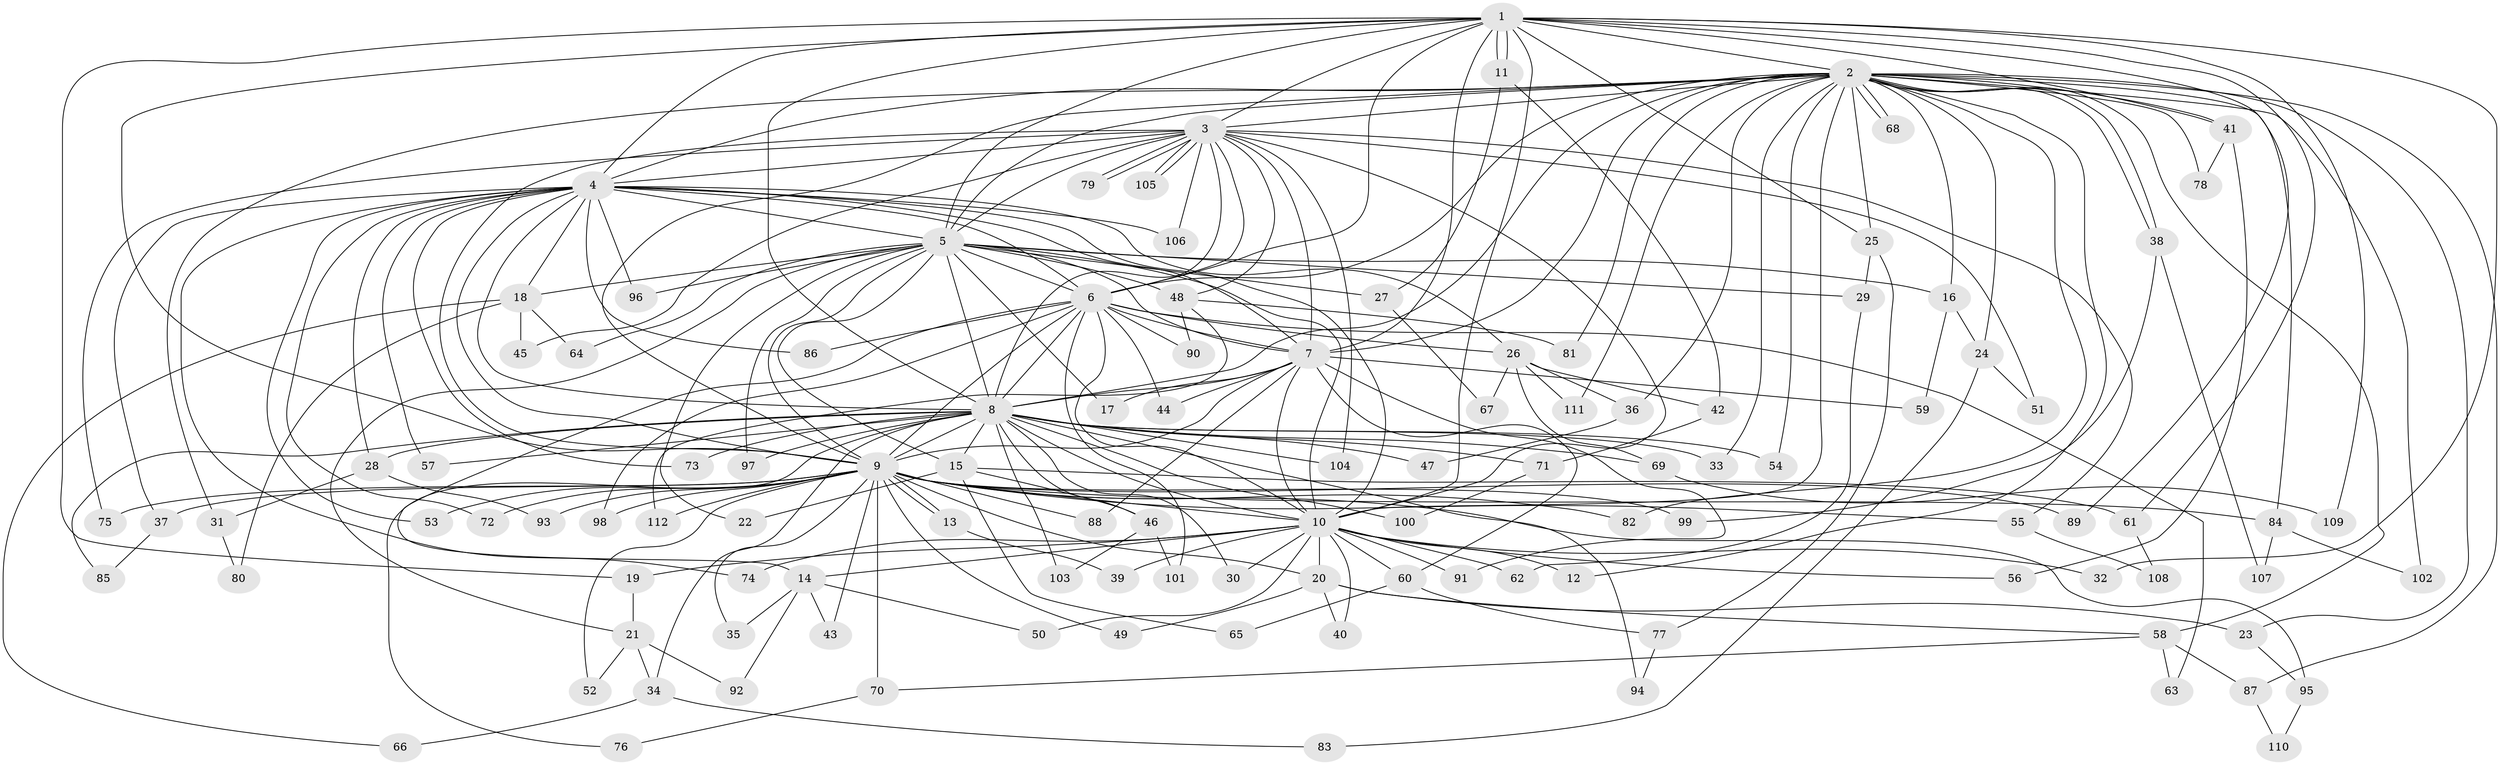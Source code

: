 // Generated by graph-tools (version 1.1) at 2025/10/02/27/25 16:10:57]
// undirected, 112 vertices, 249 edges
graph export_dot {
graph [start="1"]
  node [color=gray90,style=filled];
  1;
  2;
  3;
  4;
  5;
  6;
  7;
  8;
  9;
  10;
  11;
  12;
  13;
  14;
  15;
  16;
  17;
  18;
  19;
  20;
  21;
  22;
  23;
  24;
  25;
  26;
  27;
  28;
  29;
  30;
  31;
  32;
  33;
  34;
  35;
  36;
  37;
  38;
  39;
  40;
  41;
  42;
  43;
  44;
  45;
  46;
  47;
  48;
  49;
  50;
  51;
  52;
  53;
  54;
  55;
  56;
  57;
  58;
  59;
  60;
  61;
  62;
  63;
  64;
  65;
  66;
  67;
  68;
  69;
  70;
  71;
  72;
  73;
  74;
  75;
  76;
  77;
  78;
  79;
  80;
  81;
  82;
  83;
  84;
  85;
  86;
  87;
  88;
  89;
  90;
  91;
  92;
  93;
  94;
  95;
  96;
  97;
  98;
  99;
  100;
  101;
  102;
  103;
  104;
  105;
  106;
  107;
  108;
  109;
  110;
  111;
  112;
  1 -- 2;
  1 -- 3;
  1 -- 4;
  1 -- 5;
  1 -- 6;
  1 -- 7;
  1 -- 8;
  1 -- 9;
  1 -- 10;
  1 -- 11;
  1 -- 11;
  1 -- 19;
  1 -- 25;
  1 -- 32;
  1 -- 41;
  1 -- 61;
  1 -- 89;
  1 -- 109;
  2 -- 3;
  2 -- 4;
  2 -- 5;
  2 -- 6;
  2 -- 7;
  2 -- 8;
  2 -- 9;
  2 -- 10;
  2 -- 12;
  2 -- 16;
  2 -- 23;
  2 -- 24;
  2 -- 25;
  2 -- 31;
  2 -- 33;
  2 -- 36;
  2 -- 38;
  2 -- 38;
  2 -- 41;
  2 -- 54;
  2 -- 58;
  2 -- 68;
  2 -- 68;
  2 -- 78;
  2 -- 81;
  2 -- 82;
  2 -- 84;
  2 -- 87;
  2 -- 102;
  2 -- 111;
  3 -- 4;
  3 -- 5;
  3 -- 6;
  3 -- 7;
  3 -- 8;
  3 -- 9;
  3 -- 10;
  3 -- 45;
  3 -- 48;
  3 -- 51;
  3 -- 55;
  3 -- 75;
  3 -- 79;
  3 -- 79;
  3 -- 104;
  3 -- 105;
  3 -- 105;
  3 -- 106;
  4 -- 5;
  4 -- 6;
  4 -- 7;
  4 -- 8;
  4 -- 9;
  4 -- 10;
  4 -- 18;
  4 -- 26;
  4 -- 28;
  4 -- 37;
  4 -- 53;
  4 -- 57;
  4 -- 72;
  4 -- 73;
  4 -- 74;
  4 -- 86;
  4 -- 96;
  4 -- 106;
  5 -- 6;
  5 -- 7;
  5 -- 8;
  5 -- 9;
  5 -- 10;
  5 -- 15;
  5 -- 16;
  5 -- 17;
  5 -- 18;
  5 -- 21;
  5 -- 22;
  5 -- 27;
  5 -- 29;
  5 -- 48;
  5 -- 64;
  5 -- 96;
  5 -- 97;
  6 -- 7;
  6 -- 8;
  6 -- 9;
  6 -- 10;
  6 -- 14;
  6 -- 26;
  6 -- 44;
  6 -- 63;
  6 -- 86;
  6 -- 90;
  6 -- 98;
  6 -- 101;
  7 -- 8;
  7 -- 9;
  7 -- 10;
  7 -- 17;
  7 -- 44;
  7 -- 59;
  7 -- 60;
  7 -- 88;
  7 -- 91;
  8 -- 9;
  8 -- 10;
  8 -- 15;
  8 -- 28;
  8 -- 30;
  8 -- 33;
  8 -- 34;
  8 -- 46;
  8 -- 47;
  8 -- 54;
  8 -- 57;
  8 -- 69;
  8 -- 71;
  8 -- 73;
  8 -- 76;
  8 -- 85;
  8 -- 94;
  8 -- 97;
  8 -- 100;
  8 -- 103;
  8 -- 104;
  9 -- 10;
  9 -- 13;
  9 -- 13;
  9 -- 20;
  9 -- 35;
  9 -- 37;
  9 -- 43;
  9 -- 49;
  9 -- 52;
  9 -- 53;
  9 -- 55;
  9 -- 70;
  9 -- 72;
  9 -- 75;
  9 -- 82;
  9 -- 84;
  9 -- 88;
  9 -- 89;
  9 -- 93;
  9 -- 95;
  9 -- 98;
  9 -- 99;
  9 -- 112;
  10 -- 12;
  10 -- 14;
  10 -- 19;
  10 -- 20;
  10 -- 30;
  10 -- 32;
  10 -- 39;
  10 -- 40;
  10 -- 50;
  10 -- 56;
  10 -- 60;
  10 -- 62;
  10 -- 74;
  10 -- 91;
  11 -- 27;
  11 -- 42;
  13 -- 39;
  14 -- 35;
  14 -- 43;
  14 -- 50;
  14 -- 92;
  15 -- 22;
  15 -- 46;
  15 -- 61;
  15 -- 65;
  16 -- 24;
  16 -- 59;
  18 -- 45;
  18 -- 64;
  18 -- 66;
  18 -- 80;
  19 -- 21;
  20 -- 23;
  20 -- 40;
  20 -- 49;
  20 -- 58;
  21 -- 34;
  21 -- 52;
  21 -- 92;
  23 -- 95;
  24 -- 51;
  24 -- 83;
  25 -- 29;
  25 -- 77;
  26 -- 36;
  26 -- 42;
  26 -- 67;
  26 -- 69;
  26 -- 111;
  27 -- 67;
  28 -- 31;
  28 -- 93;
  29 -- 62;
  31 -- 80;
  34 -- 66;
  34 -- 83;
  36 -- 47;
  37 -- 85;
  38 -- 99;
  38 -- 107;
  41 -- 56;
  41 -- 78;
  42 -- 71;
  46 -- 101;
  46 -- 103;
  48 -- 81;
  48 -- 90;
  48 -- 112;
  55 -- 108;
  58 -- 63;
  58 -- 70;
  58 -- 87;
  60 -- 65;
  60 -- 77;
  61 -- 108;
  69 -- 109;
  70 -- 76;
  71 -- 100;
  77 -- 94;
  84 -- 102;
  84 -- 107;
  87 -- 110;
  95 -- 110;
}
